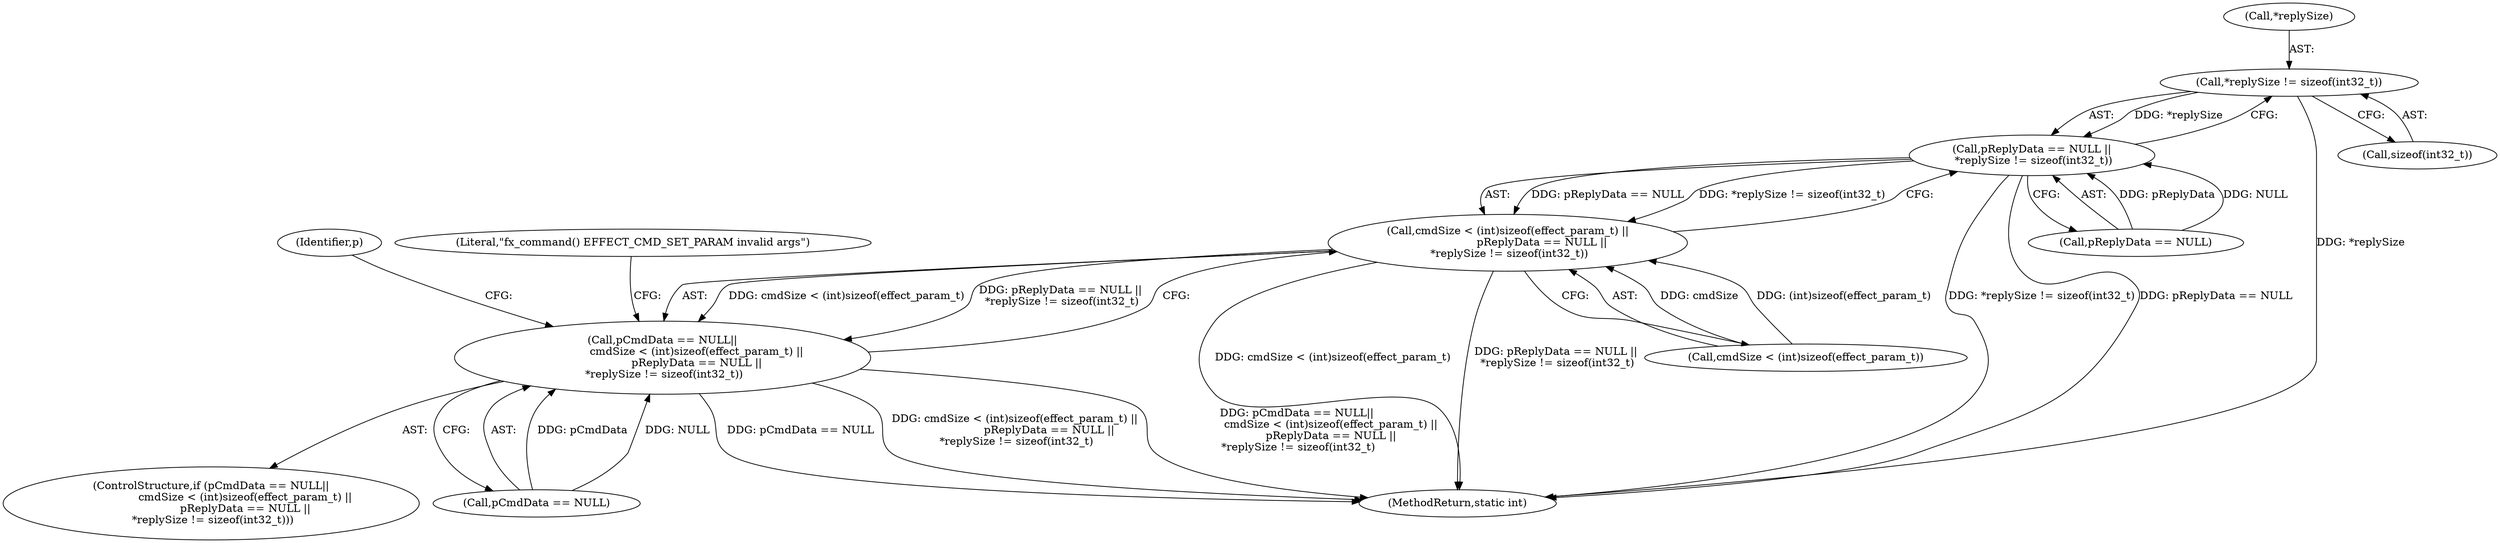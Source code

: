 digraph "0_Android_073a80800f341325932c66818ce4302b312909a4_0@API" {
"1000323" [label="(Call,*replySize != sizeof(int32_t))"];
"1000319" [label="(Call,pReplyData == NULL ||\n *replySize != sizeof(int32_t))"];
"1000312" [label="(Call,cmdSize < (int)sizeof(effect_param_t) ||\n                    pReplyData == NULL ||\n *replySize != sizeof(int32_t))"];
"1000308" [label="(Call,pCmdData == NULL||\n                    cmdSize < (int)sizeof(effect_param_t) ||\n                    pReplyData == NULL ||\n *replySize != sizeof(int32_t))"];
"1000336" [label="(Identifier,p)"];
"1000330" [label="(Literal,\"fx_command() EFFECT_CMD_SET_PARAM invalid args\")"];
"1000307" [label="(ControlStructure,if (pCmdData == NULL||\n                    cmdSize < (int)sizeof(effect_param_t) ||\n                    pReplyData == NULL ||\n *replySize != sizeof(int32_t)))"];
"1000319" [label="(Call,pReplyData == NULL ||\n *replySize != sizeof(int32_t))"];
"1000323" [label="(Call,*replySize != sizeof(int32_t))"];
"1000487" [label="(MethodReturn,static int)"];
"1000320" [label="(Call,pReplyData == NULL)"];
"1000313" [label="(Call,cmdSize < (int)sizeof(effect_param_t))"];
"1000308" [label="(Call,pCmdData == NULL||\n                    cmdSize < (int)sizeof(effect_param_t) ||\n                    pReplyData == NULL ||\n *replySize != sizeof(int32_t))"];
"1000309" [label="(Call,pCmdData == NULL)"];
"1000324" [label="(Call,*replySize)"];
"1000312" [label="(Call,cmdSize < (int)sizeof(effect_param_t) ||\n                    pReplyData == NULL ||\n *replySize != sizeof(int32_t))"];
"1000326" [label="(Call,sizeof(int32_t))"];
"1000323" -> "1000319"  [label="AST: "];
"1000323" -> "1000326"  [label="CFG: "];
"1000324" -> "1000323"  [label="AST: "];
"1000326" -> "1000323"  [label="AST: "];
"1000319" -> "1000323"  [label="CFG: "];
"1000323" -> "1000487"  [label="DDG: *replySize"];
"1000323" -> "1000319"  [label="DDG: *replySize"];
"1000319" -> "1000312"  [label="AST: "];
"1000319" -> "1000320"  [label="CFG: "];
"1000320" -> "1000319"  [label="AST: "];
"1000312" -> "1000319"  [label="CFG: "];
"1000319" -> "1000487"  [label="DDG: *replySize != sizeof(int32_t)"];
"1000319" -> "1000487"  [label="DDG: pReplyData == NULL"];
"1000319" -> "1000312"  [label="DDG: pReplyData == NULL"];
"1000319" -> "1000312"  [label="DDG: *replySize != sizeof(int32_t)"];
"1000320" -> "1000319"  [label="DDG: pReplyData"];
"1000320" -> "1000319"  [label="DDG: NULL"];
"1000312" -> "1000308"  [label="AST: "];
"1000312" -> "1000313"  [label="CFG: "];
"1000313" -> "1000312"  [label="AST: "];
"1000308" -> "1000312"  [label="CFG: "];
"1000312" -> "1000487"  [label="DDG: cmdSize < (int)sizeof(effect_param_t)"];
"1000312" -> "1000487"  [label="DDG: pReplyData == NULL ||\n *replySize != sizeof(int32_t)"];
"1000312" -> "1000308"  [label="DDG: cmdSize < (int)sizeof(effect_param_t)"];
"1000312" -> "1000308"  [label="DDG: pReplyData == NULL ||\n *replySize != sizeof(int32_t)"];
"1000313" -> "1000312"  [label="DDG: cmdSize"];
"1000313" -> "1000312"  [label="DDG: (int)sizeof(effect_param_t)"];
"1000308" -> "1000307"  [label="AST: "];
"1000308" -> "1000309"  [label="CFG: "];
"1000309" -> "1000308"  [label="AST: "];
"1000330" -> "1000308"  [label="CFG: "];
"1000336" -> "1000308"  [label="CFG: "];
"1000308" -> "1000487"  [label="DDG: pCmdData == NULL"];
"1000308" -> "1000487"  [label="DDG: cmdSize < (int)sizeof(effect_param_t) ||\n                    pReplyData == NULL ||\n *replySize != sizeof(int32_t)"];
"1000308" -> "1000487"  [label="DDG: pCmdData == NULL||\n                    cmdSize < (int)sizeof(effect_param_t) ||\n                    pReplyData == NULL ||\n *replySize != sizeof(int32_t)"];
"1000309" -> "1000308"  [label="DDG: pCmdData"];
"1000309" -> "1000308"  [label="DDG: NULL"];
}

